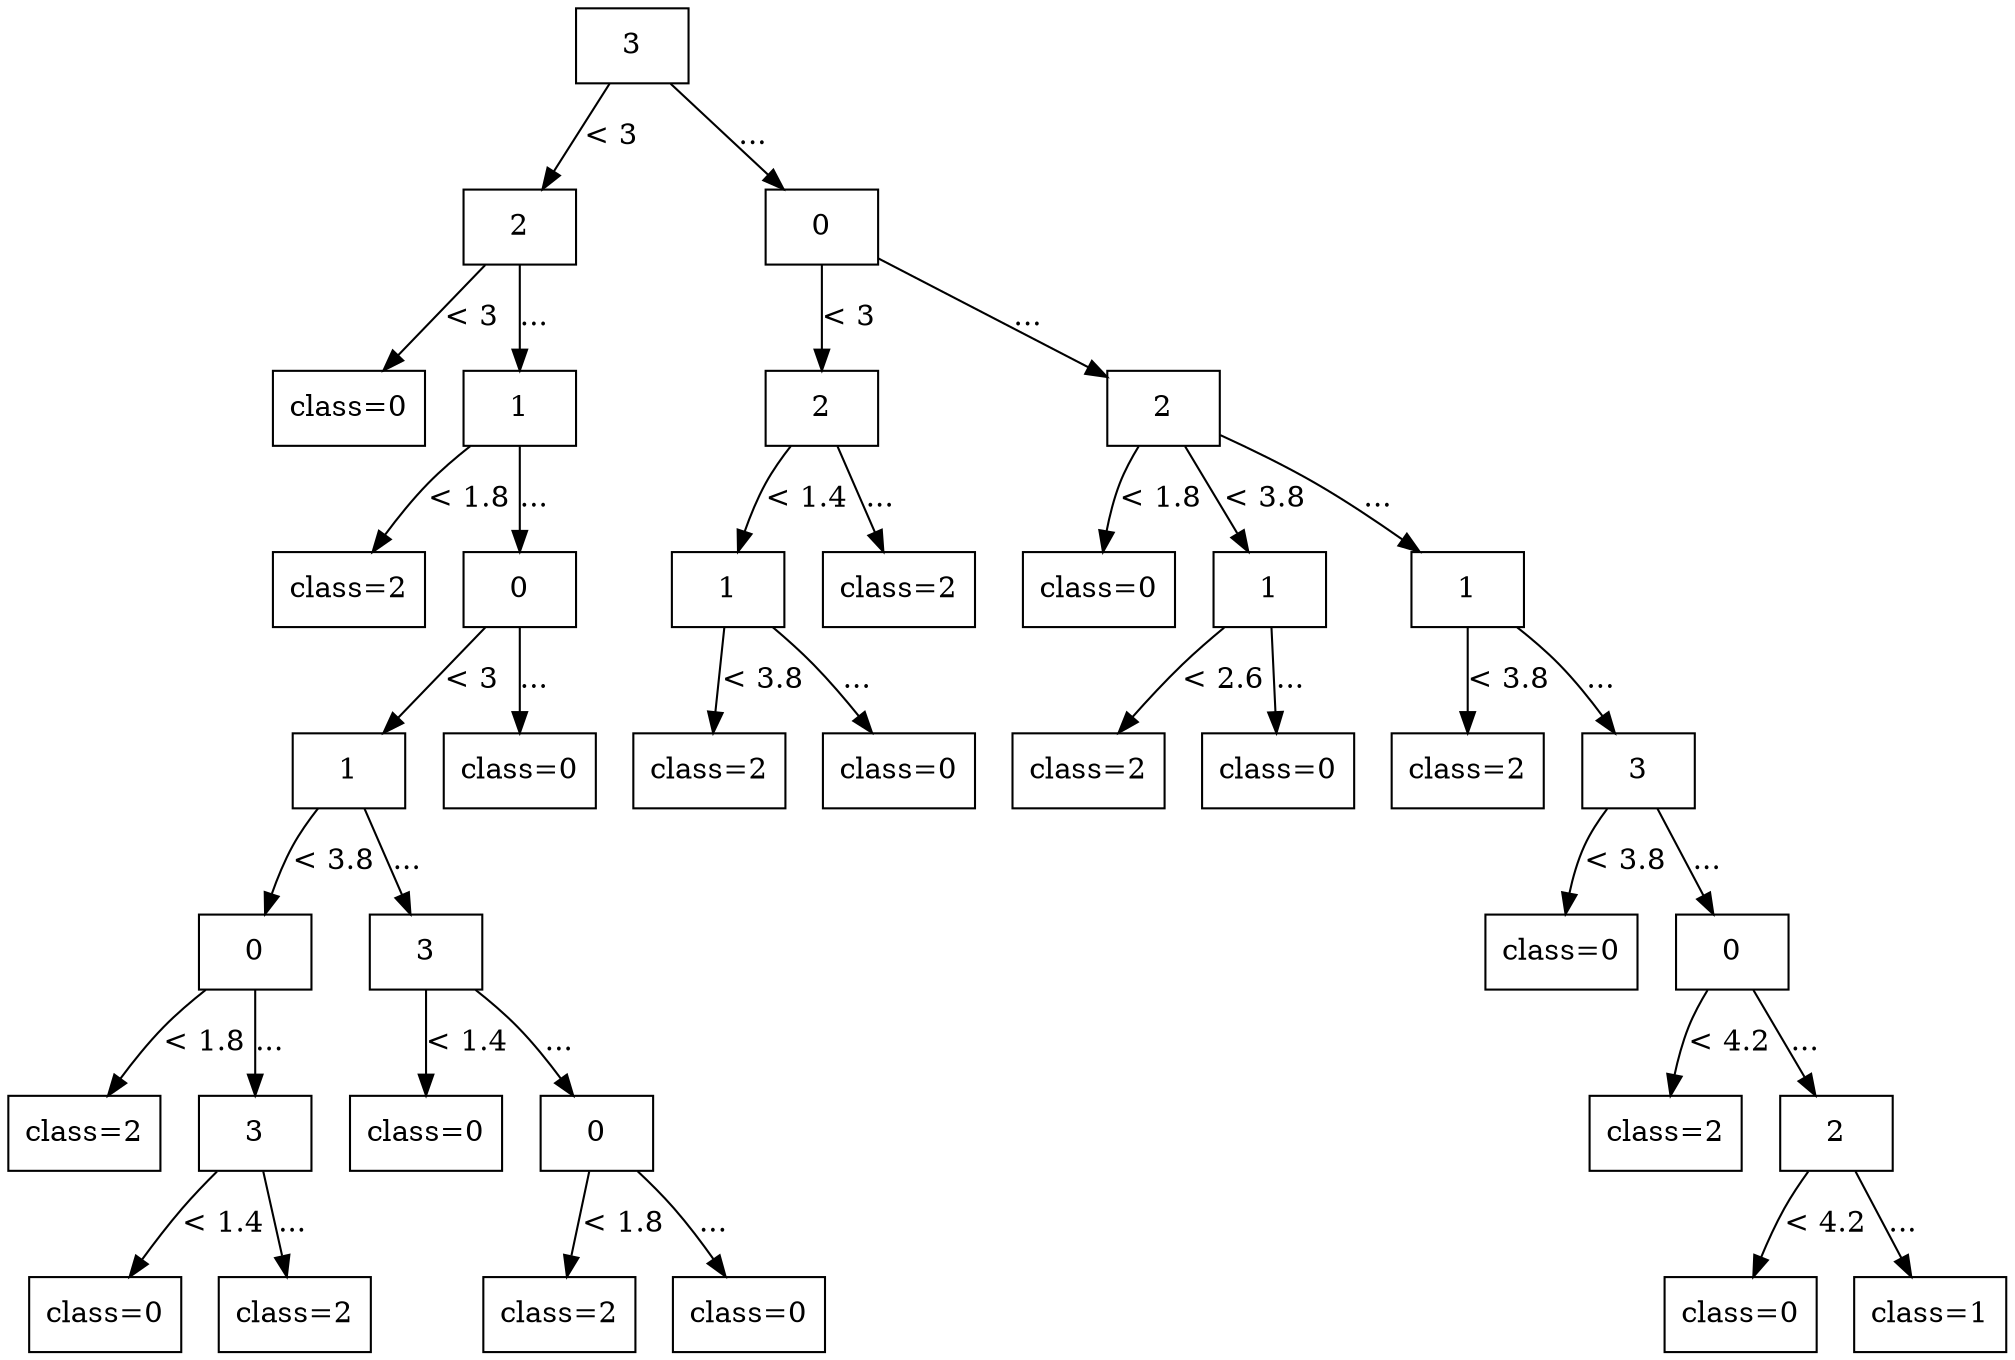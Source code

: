 digraph G {
node [shape=box];

0 [label="3"];

1 [label="2"];
18 [label="0"];

0 -> 1 [label="< 3"];
0 -> 18 [label="..."];

2 [label="class=0"];
3 [label="1"];
19 [label="2"];
24 [label="2"];

1 -> 2 [label="< 3"];
1 -> 3 [label="..."];
18 -> 19 [label="< 3"];
18 -> 24 [label="..."];

4 [label="class=2"];
5 [label="0"];
20 [label="1"];
23 [label="class=2"];
25 [label="class=0"];
26 [label="1"];
29 [label="1"];

3 -> 4 [label="< 1.8"];
3 -> 5 [label="..."];
19 -> 20 [label="< 1.4"];
19 -> 23 [label="..."];
24 -> 25 [label="< 1.8"];
24 -> 26 [label="< 3.8"];
24 -> 29 [label="..."];

6 [label="1"];
17 [label="class=0"];
21 [label="class=2"];
22 [label="class=0"];
27 [label="class=2"];
28 [label="class=0"];
30 [label="class=2"];
31 [label="3"];

5 -> 6 [label="< 3"];
5 -> 17 [label="..."];
20 -> 21 [label="< 3.8"];
20 -> 22 [label="..."];
26 -> 27 [label="< 2.6"];
26 -> 28 [label="..."];
29 -> 30 [label="< 3.8"];
29 -> 31 [label="..."];

7 [label="0"];
12 [label="3"];
32 [label="class=0"];
33 [label="0"];

6 -> 7 [label="< 3.8"];
6 -> 12 [label="..."];
31 -> 32 [label="< 3.8"];
31 -> 33 [label="..."];

8 [label="class=2"];
9 [label="3"];
13 [label="class=0"];
14 [label="0"];
34 [label="class=2"];
35 [label="2"];

7 -> 8 [label="< 1.8"];
7 -> 9 [label="..."];
12 -> 13 [label="< 1.4"];
12 -> 14 [label="..."];
33 -> 34 [label="< 4.2"];
33 -> 35 [label="..."];

10 [label="class=0"];
11 [label="class=2"];
15 [label="class=2"];
16 [label="class=0"];
36 [label="class=0"];
37 [label="class=1"];

9 -> 10 [label="< 1.4"];
9 -> 11 [label="..."];
14 -> 15 [label="< 1.8"];
14 -> 16 [label="..."];
35 -> 36 [label="< 4.2"];
35 -> 37 [label="..."];

}